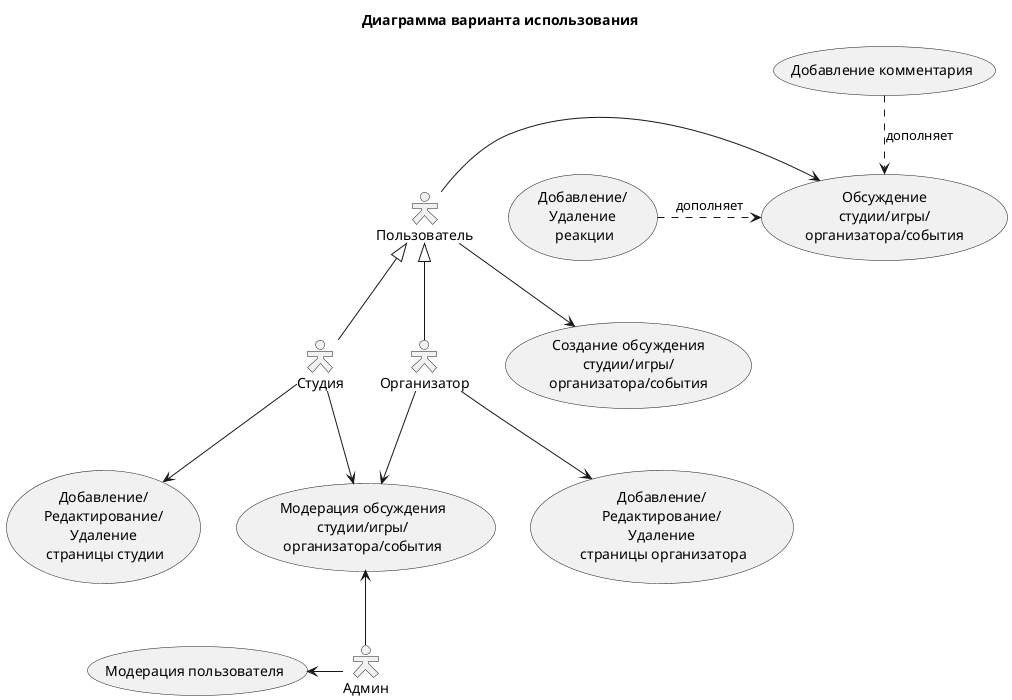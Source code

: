 @startuml

title "Диаграмма варианта использования"

skinparam actorStyle hollow
:Пользователь: as user
:Студия: as studio
:Организатор: as organizer
:Админ: as admin

user <|-down- studio
user <|-down- organizer

usecase "Обсуждение\nстудии/игры/\nорганизатора/события" as topics_discuss
usecase "Создание обсуждения\nстудии/игры/\nорганизатора/события" as create_topic
usecase "Модерация обсуждения\nстудии/игры/\nорганизатора/события" as moderate_topic
usecase "Добавление комментария" as comment
usecase "Добавление/\nУдаление\n реакции" as react
usecase "Добавление/\nРедактирование/\nУдаление\n страницы студии" as create_studio_page
usecase "Добавление/\nРедактирование/\nУдаление\n страницы организатора" as create_organizer_page
usecase "Модерация пользователя" as moderate_user

user --> create_topic
user -right-> topics_discuss
react .> topics_discuss : дополняет
comment ..> topics_discuss : дополняет

studio -down-> create_studio_page
organizer -down-> create_organizer_page
studio -down-> moderate_topic
organizer -down-> moderate_topic

admin -left-> moderate_user
admin -up-> moderate_topic

@enduml